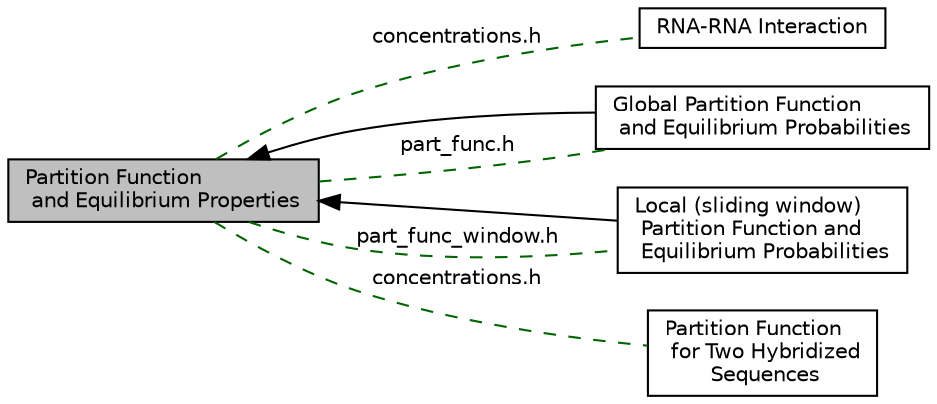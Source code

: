 digraph "Partition Function and Equilibrium Properties"
{
  bgcolor="transparent";
  edge [fontname="Helvetica",fontsize="10",labelfontname="Helvetica",labelfontsize="10"];
  node [fontname="Helvetica",fontsize="10",shape=box];
  rankdir=LR;
  Node4 [label="RNA-RNA Interaction",height=0.2,width=0.4,color="black",URL="$group__cofold.html",tooltip=" "];
  Node2 [label="Global Partition Function\l and Equilibrium Probabilities",height=0.2,width=0.4,color="black",URL="$group__part__func__global.html",tooltip="Variations of the global partition function algorithm."];
  Node3 [label="Local (sliding window)\l Partition Function and\l Equilibrium Probabilities",height=0.2,width=0.4,color="black",URL="$group__part__func__window.html",tooltip="Scanning version using a sliding window approach to compute equilibrium probabilities."];
  Node5 [label="Partition Function\l for Two Hybridized\l Sequences",height=0.2,width=0.4,color="black",URL="$group__pf__cofold.html",tooltip="Partition Function Cofolding."];
  Node1 [label="Partition Function\l and Equilibrium Properties",height=0.2,width=0.4,color="black", fillcolor="grey75", style="filled", fontcolor="black",tooltip="Compute the partition function to assess various equilibrium properties."];
  Node1->Node2 [shape=plaintext, dir="back", style="solid"];
  Node1->Node3 [shape=plaintext, dir="back", style="solid"];
  Node1->Node4 [shape=plaintext, label="concentrations.h", color="darkgreen", dir="none", style="dashed"];
  Node1->Node5 [shape=plaintext, label="concentrations.h", color="darkgreen", dir="none", style="dashed"];
  Node1->Node2 [shape=plaintext, label="part_func.h", color="darkgreen", dir="none", style="dashed"];
  Node1->Node3 [shape=plaintext, label="part_func_window.h", color="darkgreen", dir="none", style="dashed"];
}
